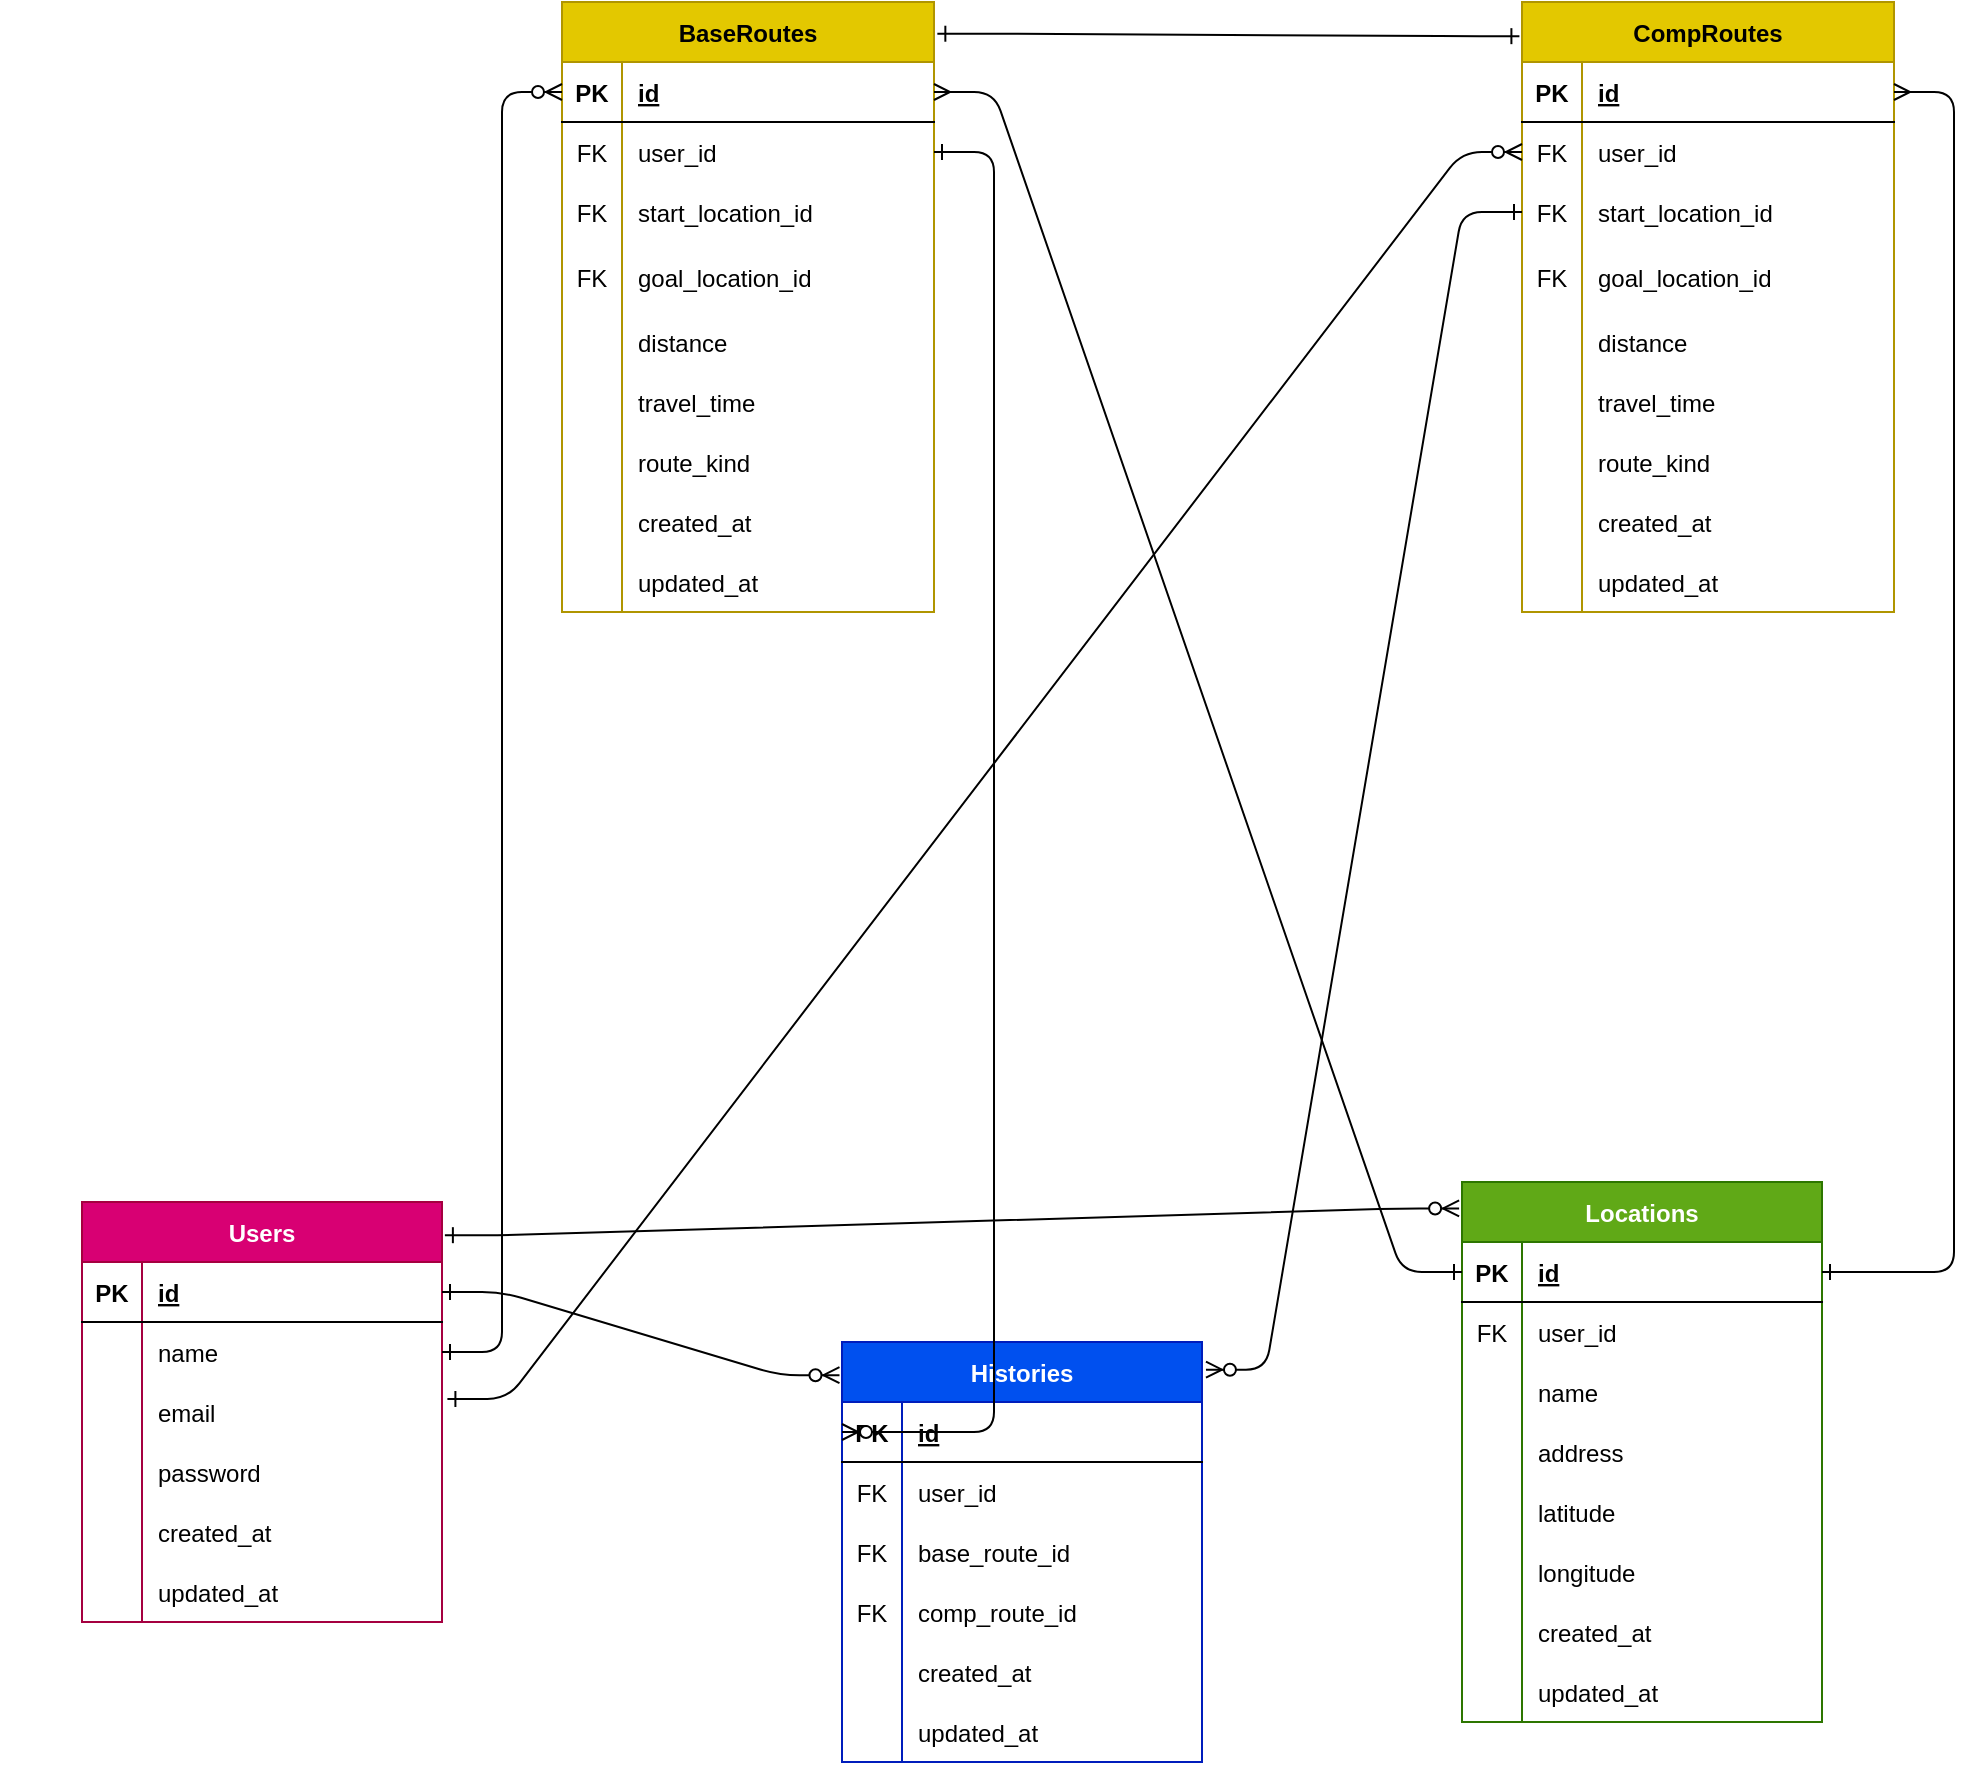 <mxfile>
    <diagram id="QRlRgrTy1jVzl1bUH2tG" name="ページ1">
        <mxGraphModel dx="1603" dy="2128" grid="1" gridSize="10" guides="1" tooltips="1" connect="1" arrows="0" fold="1" page="0" pageScale="1" pageWidth="827" pageHeight="1169" background="none" math="0" shadow="0">
            <root>
                <mxCell id="0"/>
                <mxCell id="1" parent="0"/>
                <mxCell id="2" value="Users" style="shape=table;startSize=30;container=1;collapsible=1;childLayout=tableLayout;fixedRows=1;rowLines=0;fontStyle=1;align=center;resizeLast=1;fillColor=#d80073;fontColor=#ffffff;strokeColor=#A50040;" parent="1" vertex="1">
                    <mxGeometry x="130" y="510" width="180" height="210" as="geometry">
                        <mxRectangle x="90" y="280" width="70" height="30" as="alternateBounds"/>
                    </mxGeometry>
                </mxCell>
                <mxCell id="3" value="" style="shape=tableRow;horizontal=0;startSize=0;swimlaneHead=0;swimlaneBody=0;fillColor=none;collapsible=0;dropTarget=0;points=[[0,0.5],[1,0.5]];portConstraint=eastwest;top=0;left=0;right=0;bottom=1;" parent="2" vertex="1">
                    <mxGeometry y="30" width="180" height="30" as="geometry"/>
                </mxCell>
                <mxCell id="4" value="PK" style="shape=partialRectangle;connectable=0;fillColor=none;top=0;left=0;bottom=0;right=0;fontStyle=1;overflow=hidden;" parent="3" vertex="1">
                    <mxGeometry width="30" height="30" as="geometry">
                        <mxRectangle width="30" height="30" as="alternateBounds"/>
                    </mxGeometry>
                </mxCell>
                <mxCell id="5" value="id" style="shape=partialRectangle;connectable=0;fillColor=none;top=0;left=0;bottom=0;right=0;align=left;spacingLeft=6;fontStyle=5;overflow=hidden;" parent="3" vertex="1">
                    <mxGeometry x="30" width="150" height="30" as="geometry">
                        <mxRectangle width="150" height="30" as="alternateBounds"/>
                    </mxGeometry>
                </mxCell>
                <mxCell id="6" value="" style="shape=tableRow;horizontal=0;startSize=0;swimlaneHead=0;swimlaneBody=0;fillColor=none;collapsible=0;dropTarget=0;points=[[0,0.5],[1,0.5]];portConstraint=eastwest;top=0;left=0;right=0;bottom=0;" parent="2" vertex="1">
                    <mxGeometry y="60" width="180" height="30" as="geometry"/>
                </mxCell>
                <mxCell id="7" value="" style="shape=partialRectangle;connectable=0;fillColor=none;top=0;left=0;bottom=0;right=0;editable=1;overflow=hidden;" parent="6" vertex="1">
                    <mxGeometry width="30" height="30" as="geometry">
                        <mxRectangle width="30" height="30" as="alternateBounds"/>
                    </mxGeometry>
                </mxCell>
                <mxCell id="8" value="name" style="shape=partialRectangle;connectable=0;fillColor=none;top=0;left=0;bottom=0;right=0;align=left;spacingLeft=6;overflow=hidden;" parent="6" vertex="1">
                    <mxGeometry x="30" width="150" height="30" as="geometry">
                        <mxRectangle width="150" height="30" as="alternateBounds"/>
                    </mxGeometry>
                </mxCell>
                <mxCell id="9" value="" style="shape=tableRow;horizontal=0;startSize=0;swimlaneHead=0;swimlaneBody=0;fillColor=none;collapsible=0;dropTarget=0;points=[[0,0.5],[1,0.5]];portConstraint=eastwest;top=0;left=0;right=0;bottom=0;" parent="2" vertex="1">
                    <mxGeometry y="90" width="180" height="30" as="geometry"/>
                </mxCell>
                <mxCell id="10" value="" style="shape=partialRectangle;connectable=0;fillColor=none;top=0;left=0;bottom=0;right=0;editable=1;overflow=hidden;" parent="9" vertex="1">
                    <mxGeometry width="30" height="30" as="geometry">
                        <mxRectangle width="30" height="30" as="alternateBounds"/>
                    </mxGeometry>
                </mxCell>
                <mxCell id="11" value="email" style="shape=partialRectangle;connectable=0;fillColor=none;top=0;left=0;bottom=0;right=0;align=left;spacingLeft=6;overflow=hidden;" parent="9" vertex="1">
                    <mxGeometry x="30" width="150" height="30" as="geometry">
                        <mxRectangle width="150" height="30" as="alternateBounds"/>
                    </mxGeometry>
                </mxCell>
                <mxCell id="12" value="" style="shape=tableRow;horizontal=0;startSize=0;swimlaneHead=0;swimlaneBody=0;fillColor=none;collapsible=0;dropTarget=0;points=[[0,0.5],[1,0.5]];portConstraint=eastwest;top=0;left=0;right=0;bottom=0;" parent="2" vertex="1">
                    <mxGeometry y="120" width="180" height="30" as="geometry"/>
                </mxCell>
                <mxCell id="13" value="" style="shape=partialRectangle;connectable=0;fillColor=none;top=0;left=0;bottom=0;right=0;editable=1;overflow=hidden;" parent="12" vertex="1">
                    <mxGeometry width="30" height="30" as="geometry">
                        <mxRectangle width="30" height="30" as="alternateBounds"/>
                    </mxGeometry>
                </mxCell>
                <mxCell id="14" value="password" style="shape=partialRectangle;connectable=0;fillColor=none;top=0;left=0;bottom=0;right=0;align=left;spacingLeft=6;overflow=hidden;" parent="12" vertex="1">
                    <mxGeometry x="30" width="150" height="30" as="geometry">
                        <mxRectangle width="150" height="30" as="alternateBounds"/>
                    </mxGeometry>
                </mxCell>
                <mxCell id="40" style="shape=tableRow;horizontal=0;startSize=0;swimlaneHead=0;swimlaneBody=0;fillColor=none;collapsible=0;dropTarget=0;points=[[0,0.5],[1,0.5]];portConstraint=eastwest;top=0;left=0;right=0;bottom=0;" parent="2" vertex="1">
                    <mxGeometry y="150" width="180" height="30" as="geometry"/>
                </mxCell>
                <mxCell id="41" style="shape=partialRectangle;connectable=0;fillColor=none;top=0;left=0;bottom=0;right=0;editable=1;overflow=hidden;" parent="40" vertex="1">
                    <mxGeometry width="30" height="30" as="geometry">
                        <mxRectangle width="30" height="30" as="alternateBounds"/>
                    </mxGeometry>
                </mxCell>
                <mxCell id="42" value="created_at" style="shape=partialRectangle;connectable=0;fillColor=none;top=0;left=0;bottom=0;right=0;align=left;spacingLeft=6;overflow=hidden;" parent="40" vertex="1">
                    <mxGeometry x="30" width="150" height="30" as="geometry">
                        <mxRectangle width="150" height="30" as="alternateBounds"/>
                    </mxGeometry>
                </mxCell>
                <mxCell id="59" style="shape=tableRow;horizontal=0;startSize=0;swimlaneHead=0;swimlaneBody=0;fillColor=none;collapsible=0;dropTarget=0;points=[[0,0.5],[1,0.5]];portConstraint=eastwest;top=0;left=0;right=0;bottom=0;" parent="2" vertex="1">
                    <mxGeometry y="180" width="180" height="30" as="geometry"/>
                </mxCell>
                <mxCell id="60" style="shape=partialRectangle;connectable=0;fillColor=none;top=0;left=0;bottom=0;right=0;editable=1;overflow=hidden;" parent="59" vertex="1">
                    <mxGeometry width="30" height="30" as="geometry">
                        <mxRectangle width="30" height="30" as="alternateBounds"/>
                    </mxGeometry>
                </mxCell>
                <mxCell id="61" value="updated_at" style="shape=partialRectangle;connectable=0;fillColor=none;top=0;left=0;bottom=0;right=0;align=left;spacingLeft=6;overflow=hidden;" parent="59" vertex="1">
                    <mxGeometry x="30" width="150" height="30" as="geometry">
                        <mxRectangle width="150" height="30" as="alternateBounds"/>
                    </mxGeometry>
                </mxCell>
                <mxCell id="19" value="" style="shape=partialRectangle;connectable=0;fillColor=none;top=0;left=0;bottom=0;right=0;editable=1;overflow=hidden;" parent="1" vertex="1">
                    <mxGeometry x="90" y="430" width="30" height="30" as="geometry">
                        <mxRectangle width="30" height="30" as="alternateBounds"/>
                    </mxGeometry>
                </mxCell>
                <mxCell id="21" value="" style="shape=partialRectangle;connectable=0;fillColor=none;top=0;left=0;bottom=0;right=0;editable=1;overflow=hidden;" parent="1" vertex="1">
                    <mxGeometry x="90" y="460" width="30" height="30" as="geometry">
                        <mxRectangle width="30" height="30" as="alternateBounds"/>
                    </mxGeometry>
                </mxCell>
                <mxCell id="71" value="Locations" style="shape=table;startSize=30;container=1;collapsible=1;childLayout=tableLayout;fixedRows=1;rowLines=0;fontStyle=1;align=center;resizeLast=1;fillColor=#60a917;fontColor=#ffffff;strokeColor=#2D7600;" parent="1" vertex="1">
                    <mxGeometry x="820" y="500" width="180" height="270" as="geometry">
                        <mxRectangle x="90" y="280" width="70" height="30" as="alternateBounds"/>
                    </mxGeometry>
                </mxCell>
                <mxCell id="72" value="" style="shape=tableRow;horizontal=0;startSize=0;swimlaneHead=0;swimlaneBody=0;fillColor=none;collapsible=0;dropTarget=0;points=[[0,0.5],[1,0.5]];portConstraint=eastwest;top=0;left=0;right=0;bottom=1;" parent="71" vertex="1">
                    <mxGeometry y="30" width="180" height="30" as="geometry"/>
                </mxCell>
                <mxCell id="73" value="PK" style="shape=partialRectangle;connectable=0;fillColor=none;top=0;left=0;bottom=0;right=0;fontStyle=1;overflow=hidden;" parent="72" vertex="1">
                    <mxGeometry width="30" height="30" as="geometry">
                        <mxRectangle width="30" height="30" as="alternateBounds"/>
                    </mxGeometry>
                </mxCell>
                <mxCell id="74" value="id" style="shape=partialRectangle;connectable=0;fillColor=none;top=0;left=0;bottom=0;right=0;align=left;spacingLeft=6;fontStyle=5;overflow=hidden;" parent="72" vertex="1">
                    <mxGeometry x="30" width="150" height="30" as="geometry">
                        <mxRectangle width="150" height="30" as="alternateBounds"/>
                    </mxGeometry>
                </mxCell>
                <mxCell id="75" value="" style="shape=tableRow;horizontal=0;startSize=0;swimlaneHead=0;swimlaneBody=0;fillColor=none;collapsible=0;dropTarget=0;points=[[0,0.5],[1,0.5]];portConstraint=eastwest;top=0;left=0;right=0;bottom=0;" parent="71" vertex="1">
                    <mxGeometry y="60" width="180" height="30" as="geometry"/>
                </mxCell>
                <mxCell id="76" value="FK" style="shape=partialRectangle;connectable=0;fillColor=none;top=0;left=0;bottom=0;right=0;editable=1;overflow=hidden;" parent="75" vertex="1">
                    <mxGeometry width="30" height="30" as="geometry">
                        <mxRectangle width="30" height="30" as="alternateBounds"/>
                    </mxGeometry>
                </mxCell>
                <mxCell id="77" value="user_id" style="shape=partialRectangle;connectable=0;fillColor=none;top=0;left=0;bottom=0;right=0;align=left;spacingLeft=6;overflow=hidden;" parent="75" vertex="1">
                    <mxGeometry x="30" width="150" height="30" as="geometry">
                        <mxRectangle width="150" height="30" as="alternateBounds"/>
                    </mxGeometry>
                </mxCell>
                <mxCell id="78" value="" style="shape=tableRow;horizontal=0;startSize=0;swimlaneHead=0;swimlaneBody=0;fillColor=none;collapsible=0;dropTarget=0;points=[[0,0.5],[1,0.5]];portConstraint=eastwest;top=0;left=0;right=0;bottom=0;" parent="71" vertex="1">
                    <mxGeometry y="90" width="180" height="30" as="geometry"/>
                </mxCell>
                <mxCell id="79" value="" style="shape=partialRectangle;connectable=0;fillColor=none;top=0;left=0;bottom=0;right=0;editable=1;overflow=hidden;" parent="78" vertex="1">
                    <mxGeometry width="30" height="30" as="geometry">
                        <mxRectangle width="30" height="30" as="alternateBounds"/>
                    </mxGeometry>
                </mxCell>
                <mxCell id="80" value="name" style="shape=partialRectangle;connectable=0;fillColor=none;top=0;left=0;bottom=0;right=0;align=left;spacingLeft=6;overflow=hidden;" parent="78" vertex="1">
                    <mxGeometry x="30" width="150" height="30" as="geometry">
                        <mxRectangle width="150" height="30" as="alternateBounds"/>
                    </mxGeometry>
                </mxCell>
                <mxCell id="81" value="" style="shape=tableRow;horizontal=0;startSize=0;swimlaneHead=0;swimlaneBody=0;fillColor=none;collapsible=0;dropTarget=0;points=[[0,0.5],[1,0.5]];portConstraint=eastwest;top=0;left=0;right=0;bottom=0;" parent="71" vertex="1">
                    <mxGeometry y="120" width="180" height="30" as="geometry"/>
                </mxCell>
                <mxCell id="82" value="" style="shape=partialRectangle;connectable=0;fillColor=none;top=0;left=0;bottom=0;right=0;editable=1;overflow=hidden;" parent="81" vertex="1">
                    <mxGeometry width="30" height="30" as="geometry">
                        <mxRectangle width="30" height="30" as="alternateBounds"/>
                    </mxGeometry>
                </mxCell>
                <mxCell id="83" value="address" style="shape=partialRectangle;connectable=0;fillColor=none;top=0;left=0;bottom=0;right=0;align=left;spacingLeft=6;overflow=hidden;" parent="81" vertex="1">
                    <mxGeometry x="30" width="150" height="30" as="geometry">
                        <mxRectangle width="150" height="30" as="alternateBounds"/>
                    </mxGeometry>
                </mxCell>
                <mxCell id="84" style="shape=tableRow;horizontal=0;startSize=0;swimlaneHead=0;swimlaneBody=0;fillColor=none;collapsible=0;dropTarget=0;points=[[0,0.5],[1,0.5]];portConstraint=eastwest;top=0;left=0;right=0;bottom=0;" parent="71" vertex="1">
                    <mxGeometry y="150" width="180" height="30" as="geometry"/>
                </mxCell>
                <mxCell id="85" style="shape=partialRectangle;connectable=0;fillColor=none;top=0;left=0;bottom=0;right=0;editable=1;overflow=hidden;" parent="84" vertex="1">
                    <mxGeometry width="30" height="30" as="geometry">
                        <mxRectangle width="30" height="30" as="alternateBounds"/>
                    </mxGeometry>
                </mxCell>
                <mxCell id="86" value="latitude" style="shape=partialRectangle;connectable=0;fillColor=none;top=0;left=0;bottom=0;right=0;align=left;spacingLeft=6;overflow=hidden;" parent="84" vertex="1">
                    <mxGeometry x="30" width="150" height="30" as="geometry">
                        <mxRectangle width="150" height="30" as="alternateBounds"/>
                    </mxGeometry>
                </mxCell>
                <mxCell id="87" style="shape=tableRow;horizontal=0;startSize=0;swimlaneHead=0;swimlaneBody=0;fillColor=none;collapsible=0;dropTarget=0;points=[[0,0.5],[1,0.5]];portConstraint=eastwest;top=0;left=0;right=0;bottom=0;" parent="71" vertex="1">
                    <mxGeometry y="180" width="180" height="30" as="geometry"/>
                </mxCell>
                <mxCell id="88" style="shape=partialRectangle;connectable=0;fillColor=none;top=0;left=0;bottom=0;right=0;editable=1;overflow=hidden;" parent="87" vertex="1">
                    <mxGeometry width="30" height="30" as="geometry">
                        <mxRectangle width="30" height="30" as="alternateBounds"/>
                    </mxGeometry>
                </mxCell>
                <mxCell id="89" value="longitude" style="shape=partialRectangle;connectable=0;fillColor=none;top=0;left=0;bottom=0;right=0;align=left;spacingLeft=6;overflow=hidden;" parent="87" vertex="1">
                    <mxGeometry x="30" width="150" height="30" as="geometry">
                        <mxRectangle width="150" height="30" as="alternateBounds"/>
                    </mxGeometry>
                </mxCell>
                <mxCell id="90" style="shape=tableRow;horizontal=0;startSize=0;swimlaneHead=0;swimlaneBody=0;fillColor=none;collapsible=0;dropTarget=0;points=[[0,0.5],[1,0.5]];portConstraint=eastwest;top=0;left=0;right=0;bottom=0;" parent="71" vertex="1">
                    <mxGeometry y="210" width="180" height="30" as="geometry"/>
                </mxCell>
                <mxCell id="91" style="shape=partialRectangle;connectable=0;fillColor=none;top=0;left=0;bottom=0;right=0;editable=1;overflow=hidden;" parent="90" vertex="1">
                    <mxGeometry width="30" height="30" as="geometry">
                        <mxRectangle width="30" height="30" as="alternateBounds"/>
                    </mxGeometry>
                </mxCell>
                <mxCell id="92" value="created_at" style="shape=partialRectangle;connectable=0;fillColor=none;top=0;left=0;bottom=0;right=0;align=left;spacingLeft=6;overflow=hidden;" parent="90" vertex="1">
                    <mxGeometry x="30" width="150" height="30" as="geometry">
                        <mxRectangle width="150" height="30" as="alternateBounds"/>
                    </mxGeometry>
                </mxCell>
                <mxCell id="93" style="shape=tableRow;horizontal=0;startSize=0;swimlaneHead=0;swimlaneBody=0;fillColor=none;collapsible=0;dropTarget=0;points=[[0,0.5],[1,0.5]];portConstraint=eastwest;top=0;left=0;right=0;bottom=0;" parent="71" vertex="1">
                    <mxGeometry y="240" width="180" height="30" as="geometry"/>
                </mxCell>
                <mxCell id="94" style="shape=partialRectangle;connectable=0;fillColor=none;top=0;left=0;bottom=0;right=0;editable=1;overflow=hidden;" parent="93" vertex="1">
                    <mxGeometry width="30" height="30" as="geometry">
                        <mxRectangle width="30" height="30" as="alternateBounds"/>
                    </mxGeometry>
                </mxCell>
                <mxCell id="95" value="updated_at" style="shape=partialRectangle;connectable=0;fillColor=none;top=0;left=0;bottom=0;right=0;align=left;spacingLeft=6;overflow=hidden;" parent="93" vertex="1">
                    <mxGeometry x="30" width="150" height="30" as="geometry">
                        <mxRectangle width="150" height="30" as="alternateBounds"/>
                    </mxGeometry>
                </mxCell>
                <mxCell id="99" value="" style="edgeStyle=entityRelationEdgeStyle;fontSize=12;html=1;endArrow=ERzeroToMany;endFill=1;entryX=-0.008;entryY=0.049;entryDx=0;entryDy=0;exitX=1.008;exitY=0.079;exitDx=0;exitDy=0;exitPerimeter=0;entryPerimeter=0;startArrow=ERone;startFill=0;" parent="1" source="2" target="71" edge="1">
                    <mxGeometry width="100" height="100" relative="1" as="geometry">
                        <mxPoint x="270" y="400" as="sourcePoint"/>
                        <mxPoint x="370" y="300" as="targetPoint"/>
                    </mxGeometry>
                </mxCell>
                <mxCell id="100" value="BaseRoutes" style="shape=table;startSize=30;container=1;collapsible=1;childLayout=tableLayout;fixedRows=1;rowLines=0;fontStyle=1;align=center;resizeLast=1;fillColor=#e3c800;fontColor=#000000;strokeColor=#B09500;" parent="1" vertex="1">
                    <mxGeometry x="370" y="-90" width="186" height="305" as="geometry">
                        <mxRectangle x="90" y="280" width="70" height="30" as="alternateBounds"/>
                    </mxGeometry>
                </mxCell>
                <mxCell id="101" value="" style="shape=tableRow;horizontal=0;startSize=0;swimlaneHead=0;swimlaneBody=0;fillColor=none;collapsible=0;dropTarget=0;points=[[0,0.5],[1,0.5]];portConstraint=eastwest;top=0;left=0;right=0;bottom=1;" parent="100" vertex="1">
                    <mxGeometry y="30" width="186" height="30" as="geometry"/>
                </mxCell>
                <mxCell id="102" value="PK" style="shape=partialRectangle;connectable=0;fillColor=none;top=0;left=0;bottom=0;right=0;fontStyle=1;overflow=hidden;" parent="101" vertex="1">
                    <mxGeometry width="30" height="30" as="geometry">
                        <mxRectangle width="30" height="30" as="alternateBounds"/>
                    </mxGeometry>
                </mxCell>
                <mxCell id="103" value="id" style="shape=partialRectangle;connectable=0;fillColor=none;top=0;left=0;bottom=0;right=0;align=left;spacingLeft=6;fontStyle=5;overflow=hidden;" parent="101" vertex="1">
                    <mxGeometry x="30" width="156" height="30" as="geometry">
                        <mxRectangle width="156" height="30" as="alternateBounds"/>
                    </mxGeometry>
                </mxCell>
                <mxCell id="104" value="" style="shape=tableRow;horizontal=0;startSize=0;swimlaneHead=0;swimlaneBody=0;fillColor=none;collapsible=0;dropTarget=0;points=[[0,0.5],[1,0.5]];portConstraint=eastwest;top=0;left=0;right=0;bottom=0;" parent="100" vertex="1">
                    <mxGeometry y="60" width="186" height="30" as="geometry"/>
                </mxCell>
                <mxCell id="105" value="FK" style="shape=partialRectangle;connectable=0;fillColor=none;top=0;left=0;bottom=0;right=0;editable=1;overflow=hidden;" parent="104" vertex="1">
                    <mxGeometry width="30" height="30" as="geometry">
                        <mxRectangle width="30" height="30" as="alternateBounds"/>
                    </mxGeometry>
                </mxCell>
                <mxCell id="106" value="user_id" style="shape=partialRectangle;connectable=0;fillColor=none;top=0;left=0;bottom=0;right=0;align=left;spacingLeft=6;overflow=hidden;" parent="104" vertex="1">
                    <mxGeometry x="30" width="156" height="30" as="geometry">
                        <mxRectangle width="156" height="30" as="alternateBounds"/>
                    </mxGeometry>
                </mxCell>
                <mxCell id="110" value="" style="shape=tableRow;horizontal=0;startSize=0;swimlaneHead=0;swimlaneBody=0;fillColor=none;collapsible=0;dropTarget=0;points=[[0,0.5],[1,0.5]];portConstraint=eastwest;top=0;left=0;right=0;bottom=0;" parent="100" vertex="1">
                    <mxGeometry y="90" width="186" height="30" as="geometry"/>
                </mxCell>
                <mxCell id="111" value="FK" style="shape=partialRectangle;connectable=0;fillColor=none;top=0;left=0;bottom=0;right=0;editable=1;overflow=hidden;" parent="110" vertex="1">
                    <mxGeometry width="30" height="30" as="geometry">
                        <mxRectangle width="30" height="30" as="alternateBounds"/>
                    </mxGeometry>
                </mxCell>
                <mxCell id="112" value="start_location_id" style="shape=partialRectangle;connectable=0;fillColor=none;top=0;left=0;bottom=0;right=0;align=left;spacingLeft=6;overflow=hidden;" parent="110" vertex="1">
                    <mxGeometry x="30" width="156" height="30" as="geometry">
                        <mxRectangle width="156" height="30" as="alternateBounds"/>
                    </mxGeometry>
                </mxCell>
                <mxCell id="113" style="shape=tableRow;horizontal=0;startSize=0;swimlaneHead=0;swimlaneBody=0;fillColor=none;collapsible=0;dropTarget=0;points=[[0,0.5],[1,0.5]];portConstraint=eastwest;top=0;left=0;right=0;bottom=0;" parent="100" vertex="1">
                    <mxGeometry y="120" width="186" height="35" as="geometry"/>
                </mxCell>
                <mxCell id="114" value="FK" style="shape=partialRectangle;connectable=0;fillColor=none;top=0;left=0;bottom=0;right=0;editable=1;overflow=hidden;" parent="113" vertex="1">
                    <mxGeometry width="30" height="35" as="geometry">
                        <mxRectangle width="30" height="35" as="alternateBounds"/>
                    </mxGeometry>
                </mxCell>
                <mxCell id="115" value="goal_location_id" style="shape=partialRectangle;connectable=0;fillColor=none;top=0;left=0;bottom=0;right=0;align=left;spacingLeft=6;overflow=hidden;" parent="113" vertex="1">
                    <mxGeometry x="30" width="156" height="35" as="geometry">
                        <mxRectangle width="156" height="35" as="alternateBounds"/>
                    </mxGeometry>
                </mxCell>
                <mxCell id="116" style="shape=tableRow;horizontal=0;startSize=0;swimlaneHead=0;swimlaneBody=0;fillColor=none;collapsible=0;dropTarget=0;points=[[0,0.5],[1,0.5]];portConstraint=eastwest;top=0;left=0;right=0;bottom=0;" parent="100" vertex="1">
                    <mxGeometry y="155" width="186" height="30" as="geometry"/>
                </mxCell>
                <mxCell id="117" style="shape=partialRectangle;connectable=0;fillColor=none;top=0;left=0;bottom=0;right=0;editable=1;overflow=hidden;" parent="116" vertex="1">
                    <mxGeometry width="30" height="30" as="geometry">
                        <mxRectangle width="30" height="30" as="alternateBounds"/>
                    </mxGeometry>
                </mxCell>
                <mxCell id="118" value="distance" style="shape=partialRectangle;connectable=0;fillColor=none;top=0;left=0;bottom=0;right=0;align=left;spacingLeft=6;overflow=hidden;" parent="116" vertex="1">
                    <mxGeometry x="30" width="156" height="30" as="geometry">
                        <mxRectangle width="156" height="30" as="alternateBounds"/>
                    </mxGeometry>
                </mxCell>
                <mxCell id="119" style="shape=tableRow;horizontal=0;startSize=0;swimlaneHead=0;swimlaneBody=0;fillColor=none;collapsible=0;dropTarget=0;points=[[0,0.5],[1,0.5]];portConstraint=eastwest;top=0;left=0;right=0;bottom=0;" parent="100" vertex="1">
                    <mxGeometry y="185" width="186" height="30" as="geometry"/>
                </mxCell>
                <mxCell id="120" style="shape=partialRectangle;connectable=0;fillColor=none;top=0;left=0;bottom=0;right=0;editable=1;overflow=hidden;" parent="119" vertex="1">
                    <mxGeometry width="30" height="30" as="geometry">
                        <mxRectangle width="30" height="30" as="alternateBounds"/>
                    </mxGeometry>
                </mxCell>
                <mxCell id="121" value="travel_time" style="shape=partialRectangle;connectable=0;fillColor=none;top=0;left=0;bottom=0;right=0;align=left;spacingLeft=6;overflow=hidden;" parent="119" vertex="1">
                    <mxGeometry x="30" width="156" height="30" as="geometry">
                        <mxRectangle width="156" height="30" as="alternateBounds"/>
                    </mxGeometry>
                </mxCell>
                <mxCell id="168" style="shape=tableRow;horizontal=0;startSize=0;swimlaneHead=0;swimlaneBody=0;fillColor=none;collapsible=0;dropTarget=0;points=[[0,0.5],[1,0.5]];portConstraint=eastwest;top=0;left=0;right=0;bottom=0;" parent="100" vertex="1">
                    <mxGeometry y="215" width="186" height="30" as="geometry"/>
                </mxCell>
                <mxCell id="169" style="shape=partialRectangle;connectable=0;fillColor=none;top=0;left=0;bottom=0;right=0;editable=1;overflow=hidden;" parent="168" vertex="1">
                    <mxGeometry width="30" height="30" as="geometry">
                        <mxRectangle width="30" height="30" as="alternateBounds"/>
                    </mxGeometry>
                </mxCell>
                <mxCell id="170" value="route_kind" style="shape=partialRectangle;connectable=0;fillColor=none;top=0;left=0;bottom=0;right=0;align=left;spacingLeft=6;overflow=hidden;" parent="168" vertex="1">
                    <mxGeometry x="30" width="156" height="30" as="geometry">
                        <mxRectangle width="156" height="30" as="alternateBounds"/>
                    </mxGeometry>
                </mxCell>
                <mxCell id="125" style="shape=tableRow;horizontal=0;startSize=0;swimlaneHead=0;swimlaneBody=0;fillColor=none;collapsible=0;dropTarget=0;points=[[0,0.5],[1,0.5]];portConstraint=eastwest;top=0;left=0;right=0;bottom=0;" parent="100" vertex="1">
                    <mxGeometry y="245" width="186" height="30" as="geometry"/>
                </mxCell>
                <mxCell id="126" style="shape=partialRectangle;connectable=0;fillColor=none;top=0;left=0;bottom=0;right=0;editable=1;overflow=hidden;" parent="125" vertex="1">
                    <mxGeometry width="30" height="30" as="geometry">
                        <mxRectangle width="30" height="30" as="alternateBounds"/>
                    </mxGeometry>
                </mxCell>
                <mxCell id="127" value="created_at" style="shape=partialRectangle;connectable=0;fillColor=none;top=0;left=0;bottom=0;right=0;align=left;spacingLeft=6;overflow=hidden;" parent="125" vertex="1">
                    <mxGeometry x="30" width="156" height="30" as="geometry">
                        <mxRectangle width="156" height="30" as="alternateBounds"/>
                    </mxGeometry>
                </mxCell>
                <mxCell id="122" style="shape=tableRow;horizontal=0;startSize=0;swimlaneHead=0;swimlaneBody=0;fillColor=none;collapsible=0;dropTarget=0;points=[[0,0.5],[1,0.5]];portConstraint=eastwest;top=0;left=0;right=0;bottom=0;" parent="100" vertex="1">
                    <mxGeometry y="275" width="186" height="30" as="geometry"/>
                </mxCell>
                <mxCell id="123" style="shape=partialRectangle;connectable=0;fillColor=none;top=0;left=0;bottom=0;right=0;editable=1;overflow=hidden;" parent="122" vertex="1">
                    <mxGeometry width="30" height="30" as="geometry">
                        <mxRectangle width="30" height="30" as="alternateBounds"/>
                    </mxGeometry>
                </mxCell>
                <mxCell id="124" value="updated_at" style="shape=partialRectangle;connectable=0;fillColor=none;top=0;left=0;bottom=0;right=0;align=left;spacingLeft=6;overflow=hidden;" parent="122" vertex="1">
                    <mxGeometry x="30" width="156" height="30" as="geometry">
                        <mxRectangle width="156" height="30" as="alternateBounds"/>
                    </mxGeometry>
                </mxCell>
                <mxCell id="128" value="Histories" style="shape=table;startSize=30;container=1;collapsible=1;childLayout=tableLayout;fixedRows=1;rowLines=0;fontStyle=1;align=center;resizeLast=1;fillColor=#0050ef;fontColor=#ffffff;strokeColor=#001DBC;" parent="1" vertex="1">
                    <mxGeometry x="510" y="580" width="180" height="210" as="geometry">
                        <mxRectangle x="90" y="280" width="70" height="30" as="alternateBounds"/>
                    </mxGeometry>
                </mxCell>
                <mxCell id="129" value="" style="shape=tableRow;horizontal=0;startSize=0;swimlaneHead=0;swimlaneBody=0;fillColor=none;collapsible=0;dropTarget=0;points=[[0,0.5],[1,0.5]];portConstraint=eastwest;top=0;left=0;right=0;bottom=1;" parent="128" vertex="1">
                    <mxGeometry y="30" width="180" height="30" as="geometry"/>
                </mxCell>
                <mxCell id="130" value="PK" style="shape=partialRectangle;connectable=0;fillColor=none;top=0;left=0;bottom=0;right=0;fontStyle=1;overflow=hidden;" parent="129" vertex="1">
                    <mxGeometry width="30" height="30" as="geometry">
                        <mxRectangle width="30" height="30" as="alternateBounds"/>
                    </mxGeometry>
                </mxCell>
                <mxCell id="131" value="id" style="shape=partialRectangle;connectable=0;fillColor=none;top=0;left=0;bottom=0;right=0;align=left;spacingLeft=6;fontStyle=5;overflow=hidden;" parent="129" vertex="1">
                    <mxGeometry x="30" width="150" height="30" as="geometry">
                        <mxRectangle width="150" height="30" as="alternateBounds"/>
                    </mxGeometry>
                </mxCell>
                <mxCell id="132" value="" style="shape=tableRow;horizontal=0;startSize=0;swimlaneHead=0;swimlaneBody=0;fillColor=none;collapsible=0;dropTarget=0;points=[[0,0.5],[1,0.5]];portConstraint=eastwest;top=0;left=0;right=0;bottom=0;" parent="128" vertex="1">
                    <mxGeometry y="60" width="180" height="30" as="geometry"/>
                </mxCell>
                <mxCell id="133" value="FK" style="shape=partialRectangle;connectable=0;fillColor=none;top=0;left=0;bottom=0;right=0;editable=1;overflow=hidden;" parent="132" vertex="1">
                    <mxGeometry width="30" height="30" as="geometry">
                        <mxRectangle width="30" height="30" as="alternateBounds"/>
                    </mxGeometry>
                </mxCell>
                <mxCell id="134" value="user_id" style="shape=partialRectangle;connectable=0;fillColor=none;top=0;left=0;bottom=0;right=0;align=left;spacingLeft=6;overflow=hidden;" parent="132" vertex="1">
                    <mxGeometry x="30" width="150" height="30" as="geometry">
                        <mxRectangle width="150" height="30" as="alternateBounds"/>
                    </mxGeometry>
                </mxCell>
                <mxCell id="135" value="" style="shape=tableRow;horizontal=0;startSize=0;swimlaneHead=0;swimlaneBody=0;fillColor=none;collapsible=0;dropTarget=0;points=[[0,0.5],[1,0.5]];portConstraint=eastwest;top=0;left=0;right=0;bottom=0;" parent="128" vertex="1">
                    <mxGeometry y="90" width="180" height="30" as="geometry"/>
                </mxCell>
                <mxCell id="136" value="FK" style="shape=partialRectangle;connectable=0;fillColor=none;top=0;left=0;bottom=0;right=0;editable=1;overflow=hidden;" parent="135" vertex="1">
                    <mxGeometry width="30" height="30" as="geometry">
                        <mxRectangle width="30" height="30" as="alternateBounds"/>
                    </mxGeometry>
                </mxCell>
                <mxCell id="137" value="base_route_id" style="shape=partialRectangle;connectable=0;fillColor=none;top=0;left=0;bottom=0;right=0;align=left;spacingLeft=6;overflow=hidden;" parent="135" vertex="1">
                    <mxGeometry x="30" width="150" height="30" as="geometry">
                        <mxRectangle width="150" height="30" as="alternateBounds"/>
                    </mxGeometry>
                </mxCell>
                <mxCell id="138" style="shape=tableRow;horizontal=0;startSize=0;swimlaneHead=0;swimlaneBody=0;fillColor=none;collapsible=0;dropTarget=0;points=[[0,0.5],[1,0.5]];portConstraint=eastwest;top=0;left=0;right=0;bottom=0;" parent="128" vertex="1">
                    <mxGeometry y="120" width="180" height="30" as="geometry"/>
                </mxCell>
                <mxCell id="139" value="FK" style="shape=partialRectangle;connectable=0;fillColor=none;top=0;left=0;bottom=0;right=0;editable=1;overflow=hidden;" parent="138" vertex="1">
                    <mxGeometry width="30" height="30" as="geometry">
                        <mxRectangle width="30" height="30" as="alternateBounds"/>
                    </mxGeometry>
                </mxCell>
                <mxCell id="140" value="comp_route_id" style="shape=partialRectangle;connectable=0;fillColor=none;top=0;left=0;bottom=0;right=0;align=left;spacingLeft=6;overflow=hidden;" parent="138" vertex="1">
                    <mxGeometry x="30" width="150" height="30" as="geometry">
                        <mxRectangle width="150" height="30" as="alternateBounds"/>
                    </mxGeometry>
                </mxCell>
                <mxCell id="153" style="shape=tableRow;horizontal=0;startSize=0;swimlaneHead=0;swimlaneBody=0;fillColor=none;collapsible=0;dropTarget=0;points=[[0,0.5],[1,0.5]];portConstraint=eastwest;top=0;left=0;right=0;bottom=0;" parent="128" vertex="1">
                    <mxGeometry y="150" width="180" height="30" as="geometry"/>
                </mxCell>
                <mxCell id="154" style="shape=partialRectangle;connectable=0;fillColor=none;top=0;left=0;bottom=0;right=0;editable=1;overflow=hidden;" parent="153" vertex="1">
                    <mxGeometry width="30" height="30" as="geometry">
                        <mxRectangle width="30" height="30" as="alternateBounds"/>
                    </mxGeometry>
                </mxCell>
                <mxCell id="155" value="created_at" style="shape=partialRectangle;connectable=0;fillColor=none;top=0;left=0;bottom=0;right=0;align=left;spacingLeft=6;overflow=hidden;" parent="153" vertex="1">
                    <mxGeometry x="30" width="150" height="30" as="geometry">
                        <mxRectangle width="150" height="30" as="alternateBounds"/>
                    </mxGeometry>
                </mxCell>
                <mxCell id="150" style="shape=tableRow;horizontal=0;startSize=0;swimlaneHead=0;swimlaneBody=0;fillColor=none;collapsible=0;dropTarget=0;points=[[0,0.5],[1,0.5]];portConstraint=eastwest;top=0;left=0;right=0;bottom=0;" parent="128" vertex="1">
                    <mxGeometry y="180" width="180" height="30" as="geometry"/>
                </mxCell>
                <mxCell id="151" style="shape=partialRectangle;connectable=0;fillColor=none;top=0;left=0;bottom=0;right=0;editable=1;overflow=hidden;" parent="150" vertex="1">
                    <mxGeometry width="30" height="30" as="geometry">
                        <mxRectangle width="30" height="30" as="alternateBounds"/>
                    </mxGeometry>
                </mxCell>
                <mxCell id="152" value="updated_at" style="shape=partialRectangle;connectable=0;fillColor=none;top=0;left=0;bottom=0;right=0;align=left;spacingLeft=6;overflow=hidden;" parent="150" vertex="1">
                    <mxGeometry x="30" width="150" height="30" as="geometry">
                        <mxRectangle width="150" height="30" as="alternateBounds"/>
                    </mxGeometry>
                </mxCell>
                <mxCell id="160" value="" style="edgeStyle=entityRelationEdgeStyle;fontSize=12;html=1;endArrow=ERmany;startArrow=ERone;startFill=0;exitX=0;exitY=0.5;exitDx=0;exitDy=0;entryX=1;entryY=0.5;entryDx=0;entryDy=0;" parent="1" source="72" target="101" edge="1">
                    <mxGeometry width="100" height="100" relative="1" as="geometry">
                        <mxPoint x="510" y="85" as="sourcePoint"/>
                        <mxPoint x="480" y="420" as="targetPoint"/>
                    </mxGeometry>
                </mxCell>
                <mxCell id="161" value="" style="edgeStyle=entityRelationEdgeStyle;fontSize=12;html=1;endArrow=ERzeroToMany;endFill=1;entryX=-0.007;entryY=0.079;entryDx=0;entryDy=0;exitX=1;exitY=0.5;exitDx=0;exitDy=0;entryPerimeter=0;startArrow=ERone;startFill=0;" parent="1" source="3" target="128" edge="1">
                    <mxGeometry width="100" height="100" relative="1" as="geometry">
                        <mxPoint x="70" y="670" as="sourcePoint"/>
                        <mxPoint x="467.12" y="666.64" as="targetPoint"/>
                    </mxGeometry>
                </mxCell>
                <mxCell id="163" value="" style="edgeStyle=entityRelationEdgeStyle;fontSize=12;html=1;endArrow=ERzeroToMany;endFill=1;startArrow=ERone;startFill=0;entryX=0;entryY=0.5;entryDx=0;entryDy=0;" parent="1" source="104" target="129" edge="1">
                    <mxGeometry width="100" height="100" relative="1" as="geometry">
                        <mxPoint x="520" y="270" as="sourcePoint"/>
                        <mxPoint x="310" y="725" as="targetPoint"/>
                    </mxGeometry>
                </mxCell>
                <mxCell id="164" value="" style="edgeStyle=entityRelationEdgeStyle;fontSize=12;html=1;endArrow=ERzeroToMany;endFill=1;entryX=0;entryY=0.5;entryDx=0;entryDy=0;exitX=1;exitY=0.5;exitDx=0;exitDy=0;startArrow=ERone;startFill=0;" parent="1" source="6" target="101" edge="1">
                    <mxGeometry width="100" height="100" relative="1" as="geometry">
                        <mxPoint x="250" y="450" as="sourcePoint"/>
                        <mxPoint x="807.12" y="436.64" as="targetPoint"/>
                    </mxGeometry>
                </mxCell>
                <mxCell id="171" value="CompRoutes" style="shape=table;startSize=30;container=1;collapsible=1;childLayout=tableLayout;fixedRows=1;rowLines=0;fontStyle=1;align=center;resizeLast=1;fillColor=#e3c800;fontColor=#000000;strokeColor=#B09500;" parent="1" vertex="1">
                    <mxGeometry x="850" y="-90" width="186" height="305" as="geometry">
                        <mxRectangle x="90" y="280" width="70" height="30" as="alternateBounds"/>
                    </mxGeometry>
                </mxCell>
                <mxCell id="172" value="" style="shape=tableRow;horizontal=0;startSize=0;swimlaneHead=0;swimlaneBody=0;fillColor=none;collapsible=0;dropTarget=0;points=[[0,0.5],[1,0.5]];portConstraint=eastwest;top=0;left=0;right=0;bottom=1;" parent="171" vertex="1">
                    <mxGeometry y="30" width="186" height="30" as="geometry"/>
                </mxCell>
                <mxCell id="173" value="PK" style="shape=partialRectangle;connectable=0;fillColor=none;top=0;left=0;bottom=0;right=0;fontStyle=1;overflow=hidden;" parent="172" vertex="1">
                    <mxGeometry width="30" height="30" as="geometry">
                        <mxRectangle width="30" height="30" as="alternateBounds"/>
                    </mxGeometry>
                </mxCell>
                <mxCell id="174" value="id" style="shape=partialRectangle;connectable=0;fillColor=none;top=0;left=0;bottom=0;right=0;align=left;spacingLeft=6;fontStyle=5;overflow=hidden;" parent="172" vertex="1">
                    <mxGeometry x="30" width="156" height="30" as="geometry">
                        <mxRectangle width="156" height="30" as="alternateBounds"/>
                    </mxGeometry>
                </mxCell>
                <mxCell id="175" value="" style="shape=tableRow;horizontal=0;startSize=0;swimlaneHead=0;swimlaneBody=0;fillColor=none;collapsible=0;dropTarget=0;points=[[0,0.5],[1,0.5]];portConstraint=eastwest;top=0;left=0;right=0;bottom=0;" parent="171" vertex="1">
                    <mxGeometry y="60" width="186" height="30" as="geometry"/>
                </mxCell>
                <mxCell id="176" value="FK" style="shape=partialRectangle;connectable=0;fillColor=none;top=0;left=0;bottom=0;right=0;editable=1;overflow=hidden;" parent="175" vertex="1">
                    <mxGeometry width="30" height="30" as="geometry">
                        <mxRectangle width="30" height="30" as="alternateBounds"/>
                    </mxGeometry>
                </mxCell>
                <mxCell id="177" value="user_id" style="shape=partialRectangle;connectable=0;fillColor=none;top=0;left=0;bottom=0;right=0;align=left;spacingLeft=6;overflow=hidden;" parent="175" vertex="1">
                    <mxGeometry x="30" width="156" height="30" as="geometry">
                        <mxRectangle width="156" height="30" as="alternateBounds"/>
                    </mxGeometry>
                </mxCell>
                <mxCell id="178" value="" style="shape=tableRow;horizontal=0;startSize=0;swimlaneHead=0;swimlaneBody=0;fillColor=none;collapsible=0;dropTarget=0;points=[[0,0.5],[1,0.5]];portConstraint=eastwest;top=0;left=0;right=0;bottom=0;" parent="171" vertex="1">
                    <mxGeometry y="90" width="186" height="30" as="geometry"/>
                </mxCell>
                <mxCell id="179" value="FK" style="shape=partialRectangle;connectable=0;fillColor=none;top=0;left=0;bottom=0;right=0;editable=1;overflow=hidden;" parent="178" vertex="1">
                    <mxGeometry width="30" height="30" as="geometry">
                        <mxRectangle width="30" height="30" as="alternateBounds"/>
                    </mxGeometry>
                </mxCell>
                <mxCell id="180" value="start_location_id" style="shape=partialRectangle;connectable=0;fillColor=none;top=0;left=0;bottom=0;right=0;align=left;spacingLeft=6;overflow=hidden;" parent="178" vertex="1">
                    <mxGeometry x="30" width="156" height="30" as="geometry">
                        <mxRectangle width="156" height="30" as="alternateBounds"/>
                    </mxGeometry>
                </mxCell>
                <mxCell id="181" style="shape=tableRow;horizontal=0;startSize=0;swimlaneHead=0;swimlaneBody=0;fillColor=none;collapsible=0;dropTarget=0;points=[[0,0.5],[1,0.5]];portConstraint=eastwest;top=0;left=0;right=0;bottom=0;" parent="171" vertex="1">
                    <mxGeometry y="120" width="186" height="35" as="geometry"/>
                </mxCell>
                <mxCell id="182" value="FK" style="shape=partialRectangle;connectable=0;fillColor=none;top=0;left=0;bottom=0;right=0;editable=1;overflow=hidden;" parent="181" vertex="1">
                    <mxGeometry width="30" height="35" as="geometry">
                        <mxRectangle width="30" height="35" as="alternateBounds"/>
                    </mxGeometry>
                </mxCell>
                <mxCell id="183" value="goal_location_id" style="shape=partialRectangle;connectable=0;fillColor=none;top=0;left=0;bottom=0;right=0;align=left;spacingLeft=6;overflow=hidden;" parent="181" vertex="1">
                    <mxGeometry x="30" width="156" height="35" as="geometry">
                        <mxRectangle width="156" height="35" as="alternateBounds"/>
                    </mxGeometry>
                </mxCell>
                <mxCell id="184" style="shape=tableRow;horizontal=0;startSize=0;swimlaneHead=0;swimlaneBody=0;fillColor=none;collapsible=0;dropTarget=0;points=[[0,0.5],[1,0.5]];portConstraint=eastwest;top=0;left=0;right=0;bottom=0;" parent="171" vertex="1">
                    <mxGeometry y="155" width="186" height="30" as="geometry"/>
                </mxCell>
                <mxCell id="185" style="shape=partialRectangle;connectable=0;fillColor=none;top=0;left=0;bottom=0;right=0;editable=1;overflow=hidden;" parent="184" vertex="1">
                    <mxGeometry width="30" height="30" as="geometry">
                        <mxRectangle width="30" height="30" as="alternateBounds"/>
                    </mxGeometry>
                </mxCell>
                <mxCell id="186" value="distance" style="shape=partialRectangle;connectable=0;fillColor=none;top=0;left=0;bottom=0;right=0;align=left;spacingLeft=6;overflow=hidden;" parent="184" vertex="1">
                    <mxGeometry x="30" width="156" height="30" as="geometry">
                        <mxRectangle width="156" height="30" as="alternateBounds"/>
                    </mxGeometry>
                </mxCell>
                <mxCell id="187" style="shape=tableRow;horizontal=0;startSize=0;swimlaneHead=0;swimlaneBody=0;fillColor=none;collapsible=0;dropTarget=0;points=[[0,0.5],[1,0.5]];portConstraint=eastwest;top=0;left=0;right=0;bottom=0;" parent="171" vertex="1">
                    <mxGeometry y="185" width="186" height="30" as="geometry"/>
                </mxCell>
                <mxCell id="188" style="shape=partialRectangle;connectable=0;fillColor=none;top=0;left=0;bottom=0;right=0;editable=1;overflow=hidden;" parent="187" vertex="1">
                    <mxGeometry width="30" height="30" as="geometry">
                        <mxRectangle width="30" height="30" as="alternateBounds"/>
                    </mxGeometry>
                </mxCell>
                <mxCell id="189" value="travel_time" style="shape=partialRectangle;connectable=0;fillColor=none;top=0;left=0;bottom=0;right=0;align=left;spacingLeft=6;overflow=hidden;" parent="187" vertex="1">
                    <mxGeometry x="30" width="156" height="30" as="geometry">
                        <mxRectangle width="156" height="30" as="alternateBounds"/>
                    </mxGeometry>
                </mxCell>
                <mxCell id="190" style="shape=tableRow;horizontal=0;startSize=0;swimlaneHead=0;swimlaneBody=0;fillColor=none;collapsible=0;dropTarget=0;points=[[0,0.5],[1,0.5]];portConstraint=eastwest;top=0;left=0;right=0;bottom=0;" parent="171" vertex="1">
                    <mxGeometry y="215" width="186" height="30" as="geometry"/>
                </mxCell>
                <mxCell id="191" style="shape=partialRectangle;connectable=0;fillColor=none;top=0;left=0;bottom=0;right=0;editable=1;overflow=hidden;" parent="190" vertex="1">
                    <mxGeometry width="30" height="30" as="geometry">
                        <mxRectangle width="30" height="30" as="alternateBounds"/>
                    </mxGeometry>
                </mxCell>
                <mxCell id="192" value="route_kind" style="shape=partialRectangle;connectable=0;fillColor=none;top=0;left=0;bottom=0;right=0;align=left;spacingLeft=6;overflow=hidden;" parent="190" vertex="1">
                    <mxGeometry x="30" width="156" height="30" as="geometry">
                        <mxRectangle width="156" height="30" as="alternateBounds"/>
                    </mxGeometry>
                </mxCell>
                <mxCell id="193" style="shape=tableRow;horizontal=0;startSize=0;swimlaneHead=0;swimlaneBody=0;fillColor=none;collapsible=0;dropTarget=0;points=[[0,0.5],[1,0.5]];portConstraint=eastwest;top=0;left=0;right=0;bottom=0;" parent="171" vertex="1">
                    <mxGeometry y="245" width="186" height="30" as="geometry"/>
                </mxCell>
                <mxCell id="194" style="shape=partialRectangle;connectable=0;fillColor=none;top=0;left=0;bottom=0;right=0;editable=1;overflow=hidden;" parent="193" vertex="1">
                    <mxGeometry width="30" height="30" as="geometry">
                        <mxRectangle width="30" height="30" as="alternateBounds"/>
                    </mxGeometry>
                </mxCell>
                <mxCell id="195" value="created_at" style="shape=partialRectangle;connectable=0;fillColor=none;top=0;left=0;bottom=0;right=0;align=left;spacingLeft=6;overflow=hidden;" parent="193" vertex="1">
                    <mxGeometry x="30" width="156" height="30" as="geometry">
                        <mxRectangle width="156" height="30" as="alternateBounds"/>
                    </mxGeometry>
                </mxCell>
                <mxCell id="196" style="shape=tableRow;horizontal=0;startSize=0;swimlaneHead=0;swimlaneBody=0;fillColor=none;collapsible=0;dropTarget=0;points=[[0,0.5],[1,0.5]];portConstraint=eastwest;top=0;left=0;right=0;bottom=0;" parent="171" vertex="1">
                    <mxGeometry y="275" width="186" height="30" as="geometry"/>
                </mxCell>
                <mxCell id="197" style="shape=partialRectangle;connectable=0;fillColor=none;top=0;left=0;bottom=0;right=0;editable=1;overflow=hidden;" parent="196" vertex="1">
                    <mxGeometry width="30" height="30" as="geometry">
                        <mxRectangle width="30" height="30" as="alternateBounds"/>
                    </mxGeometry>
                </mxCell>
                <mxCell id="198" value="updated_at" style="shape=partialRectangle;connectable=0;fillColor=none;top=0;left=0;bottom=0;right=0;align=left;spacingLeft=6;overflow=hidden;" parent="196" vertex="1">
                    <mxGeometry x="30" width="156" height="30" as="geometry">
                        <mxRectangle width="156" height="30" as="alternateBounds"/>
                    </mxGeometry>
                </mxCell>
                <mxCell id="202" value="" style="edgeStyle=entityRelationEdgeStyle;fontSize=12;html=1;endArrow=ERone;endFill=1;startArrow=ERone;startFill=0;exitX=1.009;exitY=0.052;exitDx=0;exitDy=0;exitPerimeter=0;entryX=-0.007;entryY=0.056;entryDx=0;entryDy=0;entryPerimeter=0;" parent="1" source="100" target="171" edge="1">
                    <mxGeometry width="100" height="100" relative="1" as="geometry">
                        <mxPoint x="451" y="-83" as="sourcePoint"/>
                        <mxPoint x="700" y="-75" as="targetPoint"/>
                    </mxGeometry>
                </mxCell>
                <mxCell id="205" value="" style="edgeStyle=entityRelationEdgeStyle;fontSize=12;html=1;endArrow=ERmany;startArrow=ERone;startFill=0;exitX=1;exitY=0.5;exitDx=0;exitDy=0;jumpStyle=none;" parent="1" source="72" target="172" edge="1">
                    <mxGeometry width="100" height="100" relative="1" as="geometry">
                        <mxPoint x="1020" y="170" as="sourcePoint"/>
                        <mxPoint x="806" y="-270" as="targetPoint"/>
                    </mxGeometry>
                </mxCell>
                <mxCell id="206" value="" style="edgeStyle=entityRelationEdgeStyle;fontSize=12;html=1;endArrow=ERzeroToMany;endFill=1;entryX=0;entryY=0.5;entryDx=0;entryDy=0;exitX=1.015;exitY=0.283;exitDx=0;exitDy=0;startArrow=ERone;startFill=0;exitPerimeter=0;" parent="1" source="9" target="175" edge="1">
                    <mxGeometry width="100" height="100" relative="1" as="geometry">
                        <mxPoint x="250" y="590" as="sourcePoint"/>
                        <mxPoint x="290" y="-20" as="targetPoint"/>
                    </mxGeometry>
                </mxCell>
                <mxCell id="207" value="" style="edgeStyle=entityRelationEdgeStyle;fontSize=12;html=1;endArrow=ERzeroToMany;endFill=1;startArrow=ERone;startFill=0;entryX=1.011;entryY=0.066;entryDx=0;entryDy=0;entryPerimeter=0;exitX=0;exitY=0.5;exitDx=0;exitDy=0;" parent="1" source="178" target="128" edge="1">
                    <mxGeometry width="100" height="100" relative="1" as="geometry">
                        <mxPoint x="770" y="690" as="sourcePoint"/>
                        <mxPoint x="824" y="1420" as="targetPoint"/>
                    </mxGeometry>
                </mxCell>
            </root>
        </mxGraphModel>
    </diagram>
</mxfile>